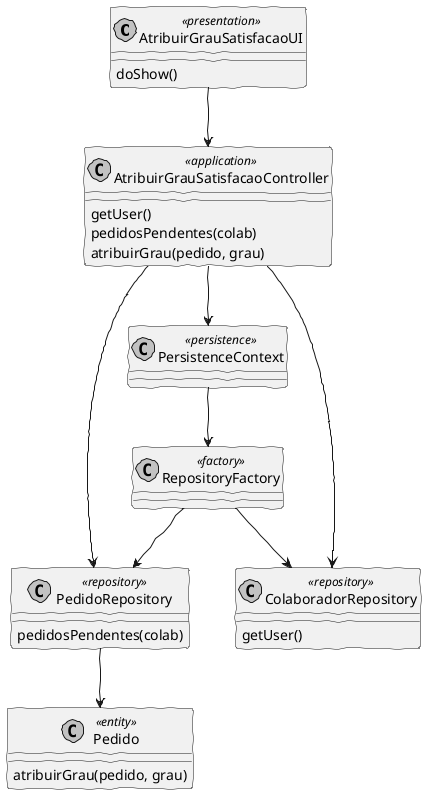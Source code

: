 @startuml
'http://plantuml.com/skinparam.html
skinparam handwritten true
skinparam monochrome true
skinparam packageStyle rect
skinparam defaultFontName FG Virgil
skinparam shadowing false

class AtribuirGrauSatisfacaoUI <<presentation>>
class AtribuirGrauSatisfacaoController <<application>>
class PersistenceContext <<persistence>>
class RepositoryFactory <<factory>>
class PedidoRepository <<repository>>
class ColaboradorRepository <<repository>>
class Pedido <<entity>>


AtribuirGrauSatisfacaoUI --> AtribuirGrauSatisfacaoController
AtribuirGrauSatisfacaoUI : doShow()

AtribuirGrauSatisfacaoController : getUser()
AtribuirGrauSatisfacaoController : pedidosPendentes(colab)
AtribuirGrauSatisfacaoController : atribuirGrau(pedido, grau)

AtribuirGrauSatisfacaoController --> PedidoRepository
AtribuirGrauSatisfacaoController --> ColaboradorRepository
AtribuirGrauSatisfacaoController --> PersistenceContext
PersistenceContext --> RepositoryFactory

ColaboradorRepository : getUser()

PedidoRepository --> Pedido
PedidoRepository : pedidosPendentes(colab)

Pedido : atribuirGrau(pedido, grau)

RepositoryFactory --> PedidoRepository
RepositoryFactory --> ColaboradorRepository

@enduml